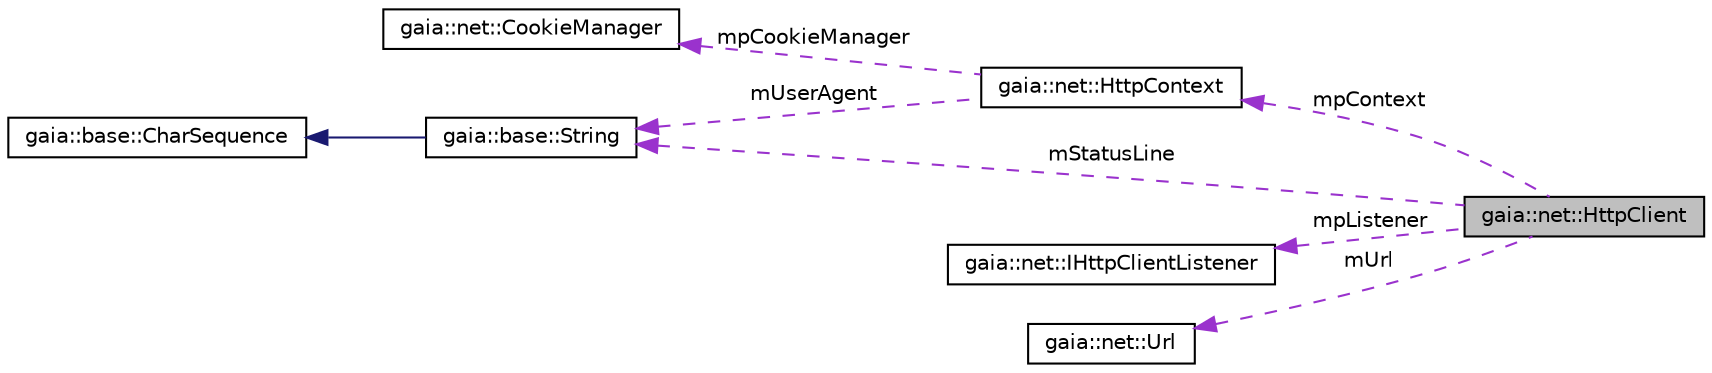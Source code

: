 digraph G
{
  edge [fontname="Helvetica",fontsize="10",labelfontname="Helvetica",labelfontsize="10"];
  node [fontname="Helvetica",fontsize="10",shape=record];
  rankdir=LR;
  Node1 [label="gaia::net::HttpClient",height=0.2,width=0.4,color="black", fillcolor="grey75", style="filled" fontcolor="black"];
  Node2 -> Node1 [dir=back,color="darkorchid3",fontsize="10",style="dashed",label="mStatusLine",fontname="Helvetica"];
  Node2 [label="gaia::base::String",height=0.2,width=0.4,color="black", fillcolor="white", style="filled",URL="$d2/ddb/classgaia_1_1base_1_1_string.html",tooltip="A String is represented by array of UTF-16 values, such that Unicode supplementary characters (code p..."];
  Node3 -> Node2 [dir=back,color="midnightblue",fontsize="10",style="solid",fontname="Helvetica"];
  Node3 [label="gaia::base::CharSequence",height=0.2,width=0.4,color="black", fillcolor="white", style="filled",URL="$d1/d0f/classgaia_1_1base_1_1_char_sequence.html",tooltip="This interface represents an ordered set of characters and defines the methods to probe them..."];
  Node4 -> Node1 [dir=back,color="darkorchid3",fontsize="10",style="dashed",label="mpContext",fontname="Helvetica"];
  Node4 [label="gaia::net::HttpContext",height=0.2,width=0.4,color="black", fillcolor="white", style="filled",URL="$d3/d34/classgaia_1_1net_1_1_http_context.html",tooltip="A context for executing a request."];
  Node2 -> Node4 [dir=back,color="darkorchid3",fontsize="10",style="dashed",label="mUserAgent",fontname="Helvetica"];
  Node5 -> Node4 [dir=back,color="darkorchid3",fontsize="10",style="dashed",label="mpCookieManager",fontname="Helvetica"];
  Node5 [label="gaia::net::CookieManager",height=0.2,width=0.4,color="black", fillcolor="white", style="filled",URL="$da/dac/classgaia_1_1net_1_1_cookie_manager.html",tooltip="The class CacheManager often use to store cookies."];
  Node6 -> Node1 [dir=back,color="darkorchid3",fontsize="10",style="dashed",label="mpListener",fontname="Helvetica"];
  Node6 [label="gaia::net::IHttpClientListener",height=0.2,width=0.4,color="black", fillcolor="white", style="filled",URL="$d5/dbd/classgaia_1_1net_1_1_i_http_client_listener.html",tooltip="IHttpClientListener handles callback functions in each stage of HttpClient."];
  Node7 -> Node1 [dir=back,color="darkorchid3",fontsize="10",style="dashed",label="mUrl",fontname="Helvetica"];
  Node7 [label="gaia::net::Url",height=0.2,width=0.4,color="black", fillcolor="white", style="filled",URL="$d2/d98/classgaia_1_1net_1_1_url.html",tooltip="A Uniform Resource Locator that identifies the location of an Internet resource."];
}
